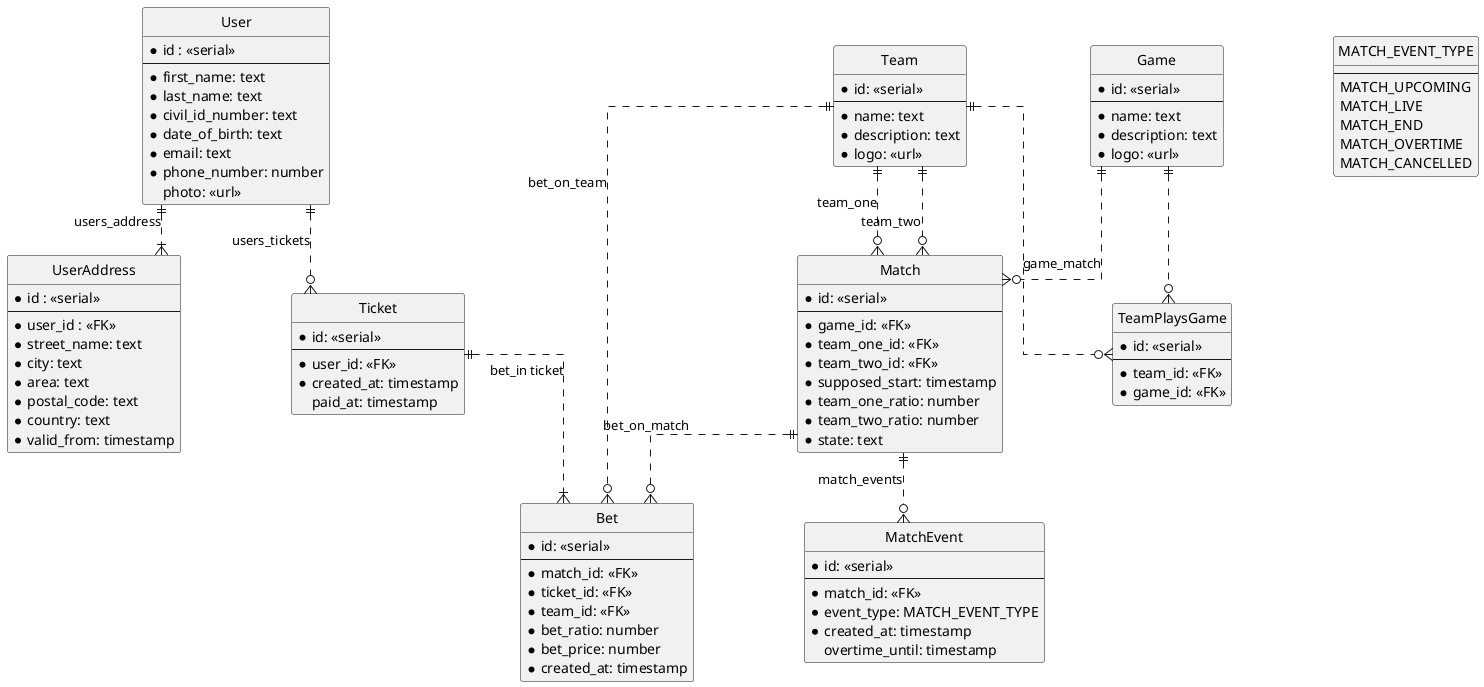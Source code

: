@startuml database design

hide circle
skinparam Linetype ortho
skinparam Nodesep 110
skinparam Ranksep 50

entity User {
    * id : <<serial>>
    ---
    * first_name: text
    * last_name: text
    * civil_id_number: text
    * date_of_birth: text
    * email: text
    * phone_number: number
    photo: <<url>>
}

entity UserAddress {
    * id : <<serial>>
    ---
    * user_id : <<FK>>
    * street_name: text
    * city: text
    * area: text
    * postal_code: text
    * country: text
    * valid_from: timestamp
}

entity Game {
    * id: <<serial>>
    ---
    * name: text
    * description: text
    * logo: <<url>>
}

entity Team {
    * id: <<serial>>
    ---
    * name: text
    * description: text
    * logo: <<url>>
}

entity TeamPlaysGame {
    * id: <<serial>>
    ---
    * team_id: <<FK>>
    * game_id: <<FK>>
}

entity Match {
    * id: <<serial>>
    ---
    * game_id: <<FK>>
    * team_one_id: <<FK>>
    * team_two_id: <<FK>>
    * supposed_start: timestamp
    * team_one_ratio: number
    * team_two_ratio: number
    * state: text
}

enum MATCH_EVENT_TYPE {
    ---
    MATCH_UPCOMING
    MATCH_LIVE
    MATCH_END
    MATCH_OVERTIME
    MATCH_CANCELLED
}

entity MatchEvent {
    * id: <<serial>>
    ---
    * match_id: <<FK>>
    * event_type: MATCH_EVENT_TYPE
    * created_at: timestamp
    overtime_until: timestamp
}

entity Bet {
    * id: <<serial>>
    ---
    * match_id: <<FK>>
    * ticket_id: <<FK>>
    * team_id: <<FK>>
    * bet_ratio: number
    * bet_price: number
    * created_at: timestamp
}

entity Ticket {
    * id: <<serial>>
    ---
    * user_id: <<FK>>
    * created_at: timestamp
    paid_at: timestamp
}

' User relationships
User ||..|{ UserAddress : users_address
User ||..o{ Ticket : users_tickets

' Team playing a game
Game ||..o{ TeamPlaysGame
Team ||..o{ TeamPlaysGame

' a match belongs to a game
Game ||..o{ Match : game_match

' match has several events that can happen
Match ||..o{ MatchEvent : match_events

' match has unlimited number of bets
Match ||..o{ Bet : bet_on_match

' match is played by two teams
Team ||..o{ Match : team_one
Team ||..o{ Match : team_two
Team ||..o{ Bet : bet_on_team

' Bets belong to a ticket
Ticket ||..|{ Bet : bet_in ticket

@enduml